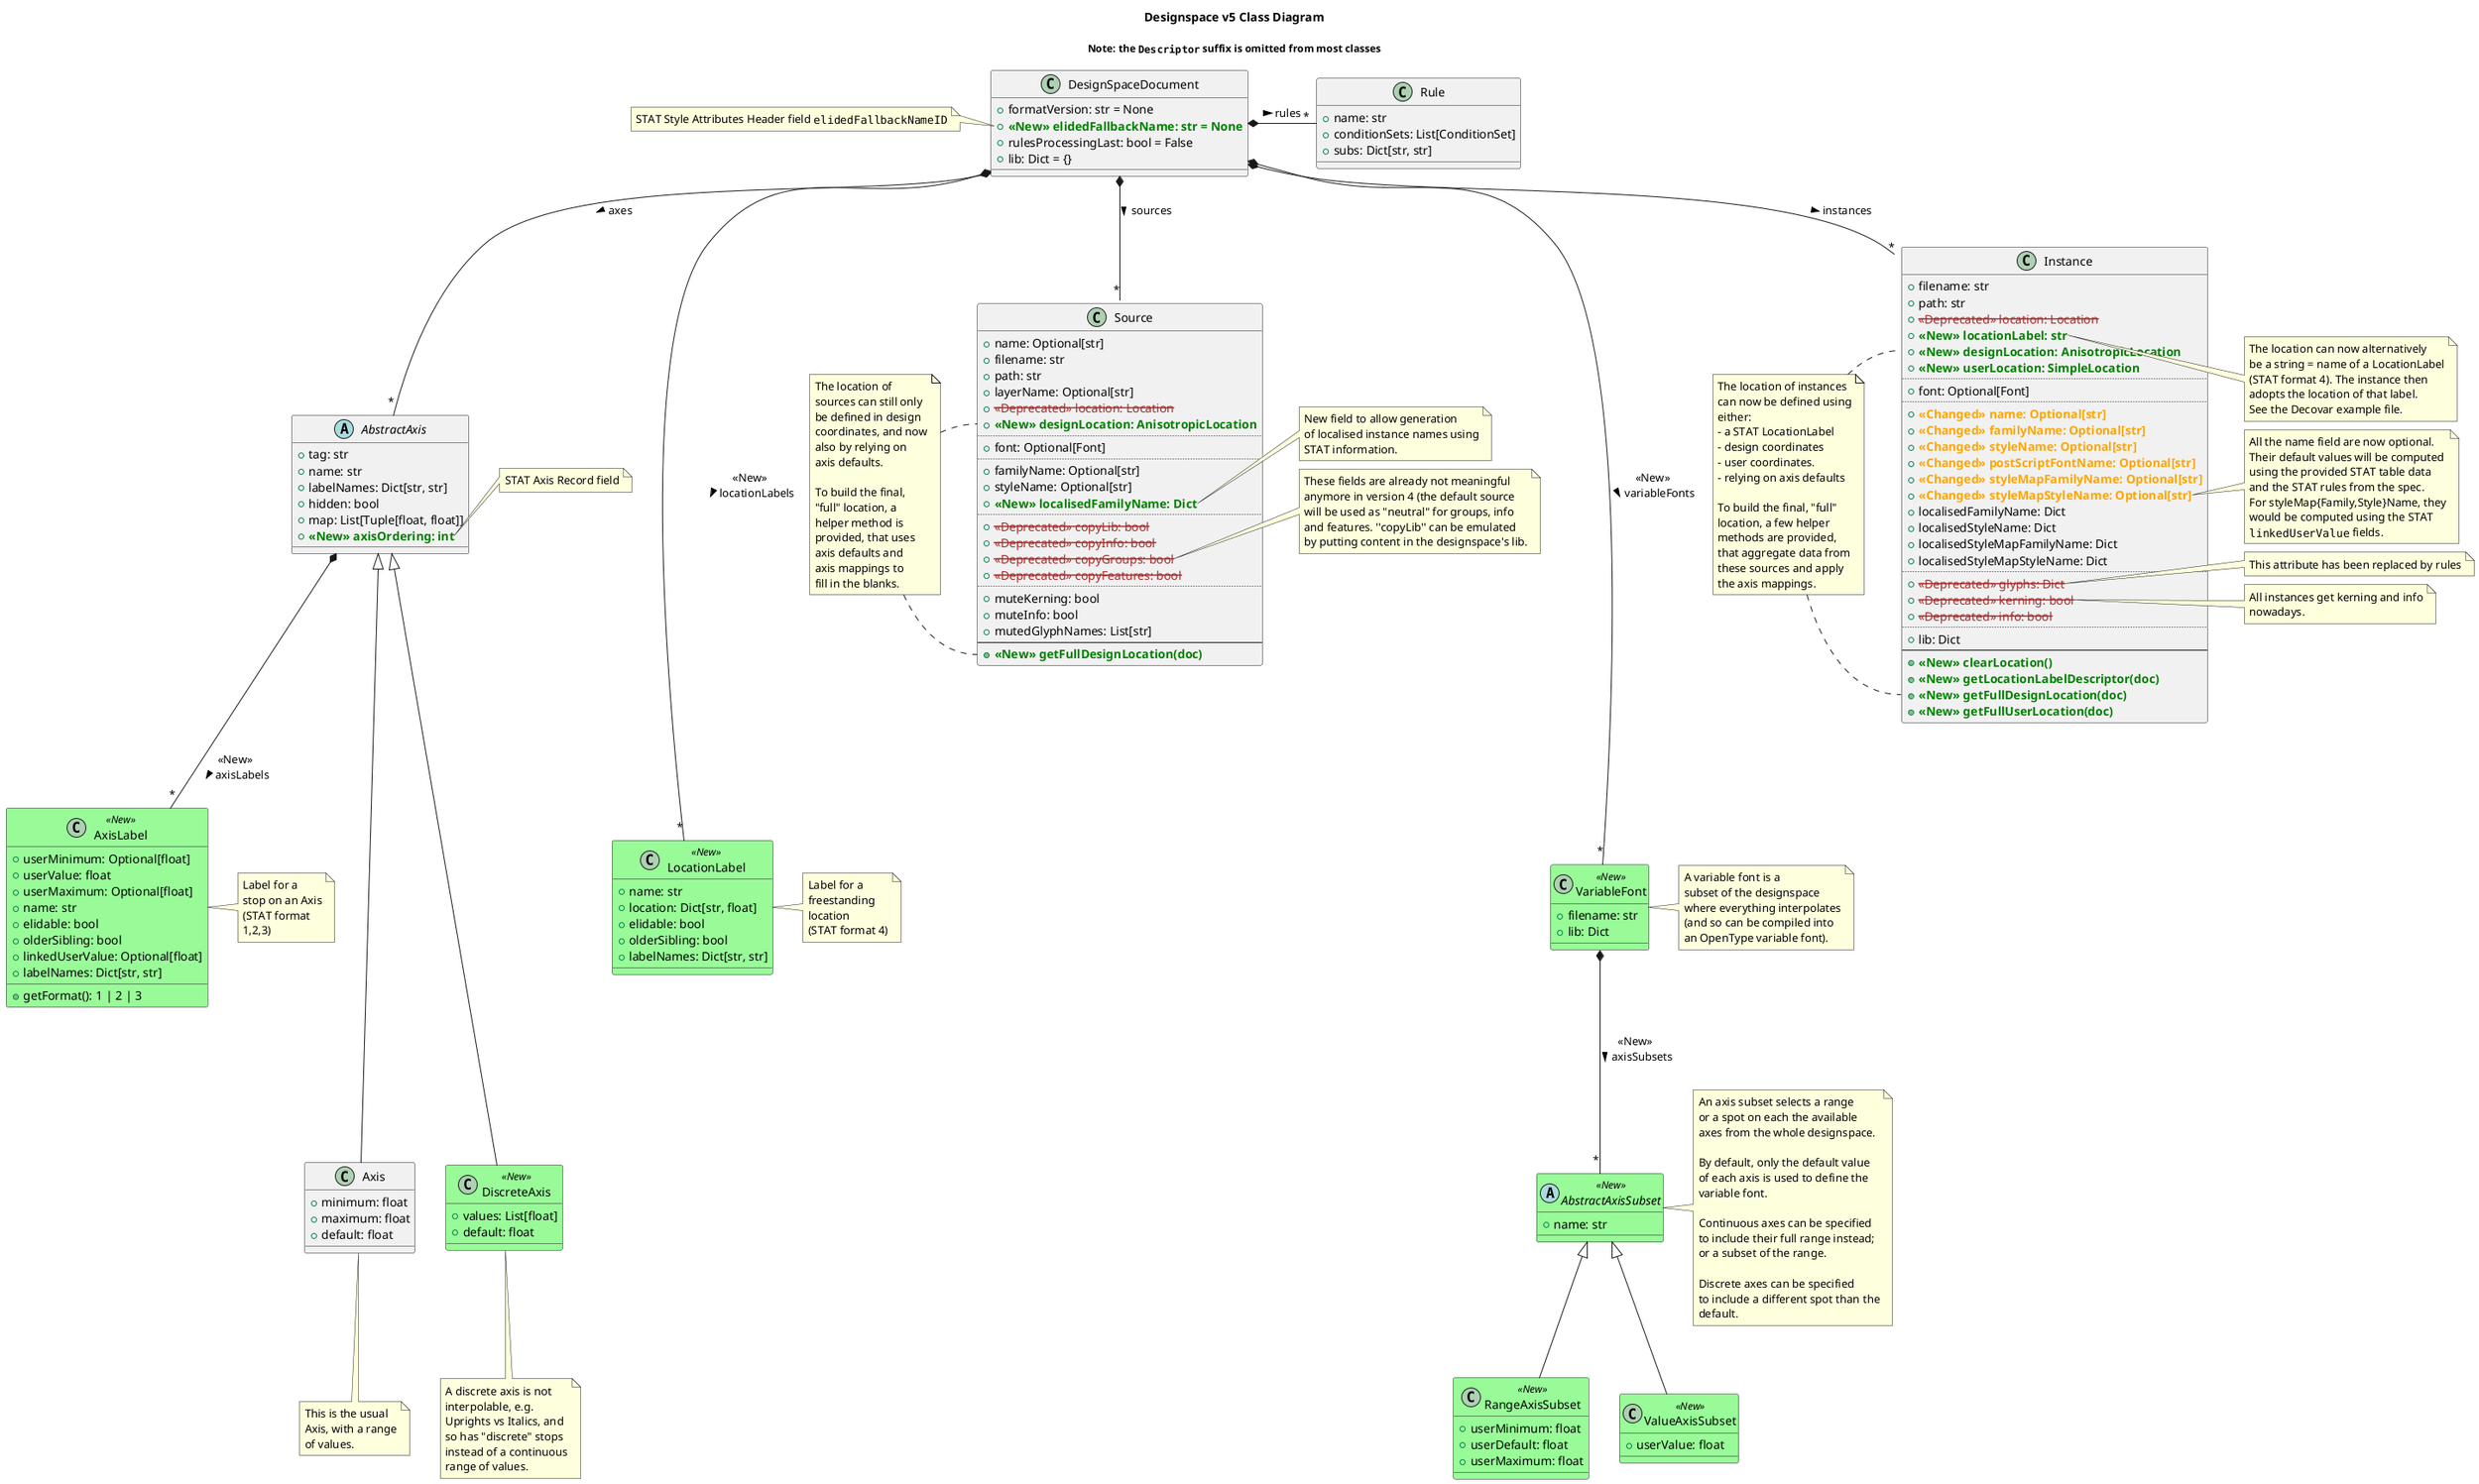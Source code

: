 @startuml v5_class_diagram

title
  Designspace v5 Class Diagram

  <size:12>Note: the ""Descriptor"" suffix is omitted from most classes
end title

' left to right direction

skinparam class {
BackgroundColor<<New>> PaleGreen
}

class DesignSpaceDocument {
+ formatVersion: str = None
+ <color:green><b><<New>> elidedFallbackName: str = None
+ rulesProcessingLast: bool = False
+ lib: Dict = {}
}

note left of DesignSpaceDocument::elidedFallbackName
STAT Style Attributes Header field ""elidedFallbackNameID""
end note

abstract class AbstractAxis {
+ tag: str
+ name: str
+ labelNames: Dict[str, str]
+ hidden: bool
+ map: List[Tuple[float, float]]
+ <color:green><b><<New>> axisOrdering: int
}
DesignSpaceDocument *-- "*" AbstractAxis: axes >
note right of AbstractAxis::axisOrdering
STAT Axis Record field
end note

class Axis {
+ minimum: float
+ maximum: float
+ default: float
}
AbstractAxis <|--- Axis
note bottom of Axis
This is the usual
Axis, with a range
of values.
end note

class DiscreteAxis <<New>> {
+ values: List[float]
+ default: float
}
AbstractAxis <|--- DiscreteAxis
note bottom of DiscreteAxis
A discrete axis is not
interpolable, e.g.
Uprights vs Italics, and
so has "discrete" stops
instead of a continuous
range of values.
end note

Axis .[hidden] DiscreteAxis

class AxisLabel <<New>> {
+ userMinimum: Optional[float]
+ userValue: float
+ userMaximum: Optional[float]
+ name: str
+ elidable: bool
+ olderSibling: bool
+ linkedUserValue: Optional[float]
+ labelNames: Dict[str, str]

+ getFormat(): 1 | 2 | 3
}
note right of AxisLabel
Label for a
stop on an Axis
(STAT format
1,2,3)
end note
AbstractAxis *-- "*" AxisLabel: <<New>> \n axisLabels >

class LocationLabel <<New>> {
+ name: str
+ location: Dict[str, float]
+ elidable: bool
+ olderSibling: bool
+ labelNames: Dict[str, str]
}
note right of LocationLabel
Label for a
freestanding
location
(STAT format 4)
end note
DesignSpaceDocument *--- "*" LocationLabel: <<New>> \n locationLabels >

class Rule {
+ name: str
+ conditionSets: List[ConditionSet]
+ subs: Dict[str, str]
}
DesignSpaceDocument *- "*" Rule: rules >

class Source {
+ name: Optional[str]
+ filename: str
+ path: str
+ layerName: Optional[str]
+ <color:brown><s><<Deprecated>> location: Location
+ <color:green><b><<New>> designLocation: AnisotropicLocation
....
+ font: Optional[Font]
....
+ familyName: Optional[str]
+ styleName: Optional[str]
+ <color:green><b><<New>> localisedFamilyName: Dict
....
+ <color:brown><s><<Deprecated>> copyLib: bool
+ <color:brown><s><<Deprecated>> copyInfo: bool
+ <color:brown><s><<Deprecated>> copyGroups: bool
+ <color:brown><s><<Deprecated>> copyFeatures: bool
....
+ muteKerning: bool
+ muteInfo: bool
+ mutedGlyphNames: List[str]
----
+ <color:green><b><<New>> getFullDesignLocation(doc)
}
DesignSpaceDocument *-- "*" Source: sources >
note right of Source::localisedFamilyName
New field to allow generation
of localised instance names using
STAT information.
end note
note right of Source::copyGroups
These fields are already not meaningful
anymore in version 4 (the default source
will be used as "neutral" for groups, info
and features. ''copyLib'' can be emulated
by putting content in the designspace's lib.
end note

note as NLocSource
The location of
sources can still only
be defined in design
coordinates, and now
also by relying on
axis defaults.

To build the final,
"full" location, a
helper method is
provided, that uses
axis defaults and
axis mappings to
fill in the blanks.
end note
NLocSource . Source::designLocation
NLocSource . Source::getFullDesignLocation

class VariableFont <<New>> {
+ filename: str
+ lib: Dict
}
DesignSpaceDocument *--- "*" VariableFont: <<New>> \n variableFonts >
note right of VariableFont
A variable font is a
subset of the designspace
where everything interpolates
(and so can be compiled into
an OpenType variable font).
end note

abstract class AbstractAxisSubset <<New>> {
+ name: str
}
VariableFont *-- "*" AbstractAxisSubset: <<New>> \n axisSubsets >

note right of AbstractAxisSubset
An axis subset selects a range
or a spot on each the available
axes from the whole designspace.

By default, only the default value
of each axis is used to define the
variable font.

Continuous axes can be specified
to include their full range instead;
or a subset of the range.

Discrete axes can be specified
to include a different spot than the
default.
end note

class RangeAxisSubset <<New>> {
+ userMinimum: float
+ userDefault: float
+ userMaximum: float
}
AbstractAxisSubset <|-- RangeAxisSubset

class ValueAxisSubset <<New>> {
+ userValue: float
}
AbstractAxisSubset <|-- ValueAxisSubset

class Instance {
+ filename: str
+ path: str
+ <color:brown><s><<Deprecated>> location: Location
+ <color:green><b><<New>> locationLabel: str
+ <color:green><b><<New>> designLocation: AnisotropicLocation
+ <color:green><b><<New>> userLocation: SimpleLocation
....
+ font: Optional[Font]
....
+ <color:orange><b><<Changed>> name: Optional[str]
+ <color:orange><b><<Changed>> familyName: Optional[str]
+ <color:orange><b><<Changed>> styleName: Optional[str]
+ <color:orange><b><<Changed>> postScriptFontName: Optional[str]
+ <color:orange><b><<Changed>> styleMapFamilyName: Optional[str]
+ <color:orange><b><<Changed>> styleMapStyleName: Optional[str]
+ localisedFamilyName: Dict
+ localisedStyleName: Dict
+ localisedStyleMapFamilyName: Dict
+ localisedStyleMapStyleName: Dict
....
+ <color:brown><s><<Deprecated>> glyphs: Dict
+ <color:brown><s><<Deprecated>> kerning: bool
+ <color:brown><s><<Deprecated>> info: bool
....
+ lib: Dict
----
+ <color:green><b><<New>> clearLocation()
+ <color:green><b><<New>> getLocationLabelDescriptor(doc)
+ <color:green><b><<New>> getFullDesignLocation(doc)
+ <color:green><b><<New>> getFullUserLocation(doc)
}
DesignSpaceDocument *-- "*" Instance: instances >
note right of Instance::locationLabel
The location can now alternatively
be a string = name of a LocationLabel
(STAT format 4). The instance then
adopts the location of that label.
See the Decovar example file.
end note
note right of Instance::styleMapStyleName
All the name field are now optional.
Their default values will be computed
using the provided STAT table data
and the STAT rules from the spec.
For styleMap{Family,Style}Name, they
would be computed using the STAT
""linkedUserValue"" fields.
end note
note right of Instance::glyphs
This attribute has been replaced by rules
end note
note right of Instance::kerning
All instances get kerning and info
nowadays.
end note

note as NLocInstance
The location of instances
can now be defined using
either:
- a STAT LocationLabel
- design coordinates
- user coordinates.
- relying on axis defaults

To build the final, "full"
location, a few helper
methods are provided,
that aggregate data from
these sources and apply
the axis mappings.
end note
NLocInstance . Instance::designLocation
NLocInstance . Instance::getFullDesignLocation

@enduml

